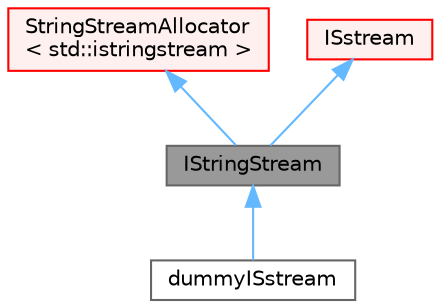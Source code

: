 digraph "IStringStream"
{
 // LATEX_PDF_SIZE
  bgcolor="transparent";
  edge [fontname=Helvetica,fontsize=10,labelfontname=Helvetica,labelfontsize=10];
  node [fontname=Helvetica,fontsize=10,shape=box,height=0.2,width=0.4];
  Node1 [id="Node000001",label="IStringStream",height=0.2,width=0.4,color="gray40", fillcolor="grey60", style="filled", fontcolor="black",tooltip=" "];
  Node2 -> Node1 [id="edge1_Node000001_Node000002",dir="back",color="steelblue1",style="solid",tooltip=" "];
  Node2 [id="Node000002",label="StringStreamAllocator\l\< std::istringstream \>",height=0.2,width=0.4,color="red", fillcolor="#FFF0F0", style="filled",URL="$classFoam_1_1Detail_1_1StringStreamAllocator.html",tooltip=" "];
  Node4 -> Node1 [id="edge2_Node000001_Node000004",dir="back",color="steelblue1",style="solid",tooltip=" "];
  Node4 [id="Node000004",label="ISstream",height=0.2,width=0.4,color="red", fillcolor="#FFF0F0", style="filled",URL="$classFoam_1_1ISstream.html",tooltip="Generic input stream using a standard (STL) stream."];
  Node1 -> Node8 [id="edge3_Node000001_Node000008",dir="back",color="steelblue1",style="solid",tooltip=" "];
  Node8 [id="Node000008",label="dummyISstream",height=0.2,width=0.4,color="gray40", fillcolor="white", style="filled",URL="$classFoam_1_1dummyISstream.html",tooltip="Dummy input stream, which can be used as a placeholder for interfaces taking an Istream or ISstream...."];
}
